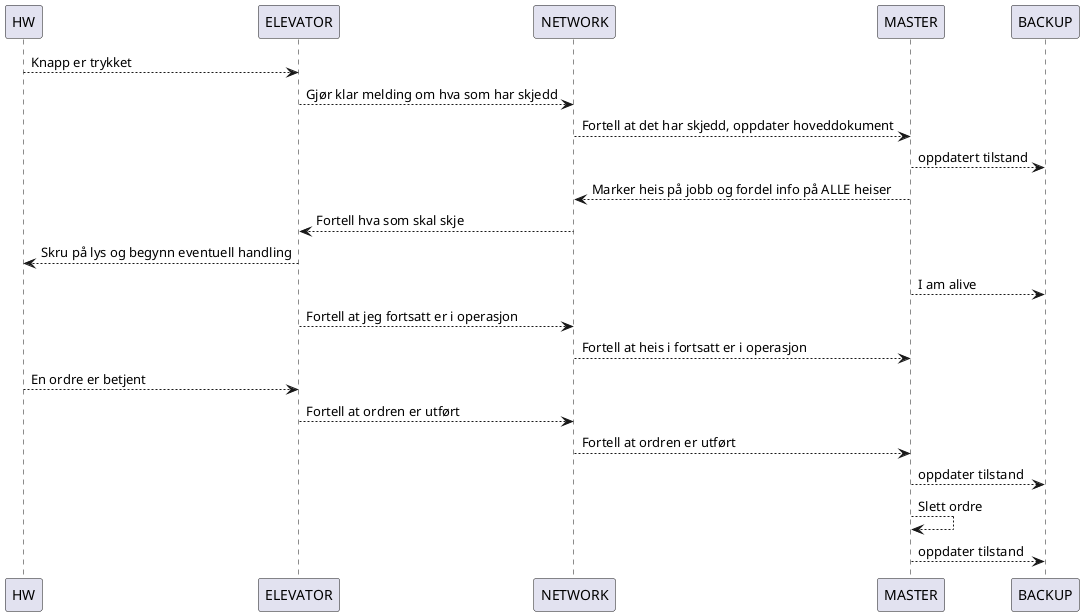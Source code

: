 @startuml


HW --> ELEVATOR : Knapp er trykket
ELEVATOR --> NETWORK : Gjør klar melding om hva som har skjedd
NETWORK --> MASTER : Fortell at det har skjedd, oppdater hoveddokument
MASTER --> BACKUP : oppdatert tilstand
MASTER --> NETWORK : Marker heis på jobb og fordel info på ALLE heiser
NETWORK --> ELEVATOR : Fortell hva som skal skje
ELEVATOR --> HW : Skru på lys og begynn eventuell handling
MASTER -->BACKUP : I am alive
ELEVATOR --> NETWORK : Fortell at jeg fortsatt er i operasjon
NETWORK --> MASTER : Fortell at heis i fortsatt er i operasjon
HW --> ELEVATOR : En ordre er betjent
ELEVATOR --> NETWORK : Fortell at ordren er utført
NETWORK --> MASTER : Fortell at ordren er utført
MASTER --> BACKUP: oppdater tilstand
MASTER --> MASTER : Slett ordre
MASTER --> BACKUP : oppdater tilstand





@enduml
